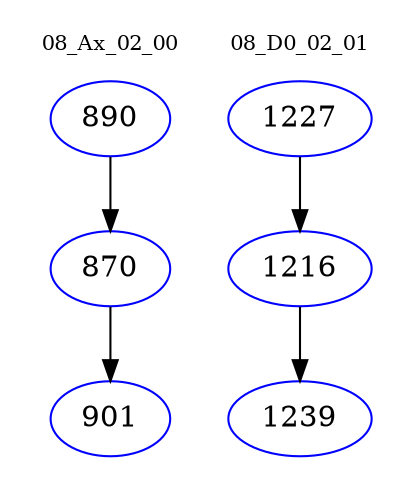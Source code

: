 digraph{
subgraph cluster_0 {
color = white
label = "08_Ax_02_00";
fontsize=10;
T0_890 [label="890", color="blue"]
T0_890 -> T0_870 [color="black"]
T0_870 [label="870", color="blue"]
T0_870 -> T0_901 [color="black"]
T0_901 [label="901", color="blue"]
}
subgraph cluster_1 {
color = white
label = "08_D0_02_01";
fontsize=10;
T1_1227 [label="1227", color="blue"]
T1_1227 -> T1_1216 [color="black"]
T1_1216 [label="1216", color="blue"]
T1_1216 -> T1_1239 [color="black"]
T1_1239 [label="1239", color="blue"]
}
}
